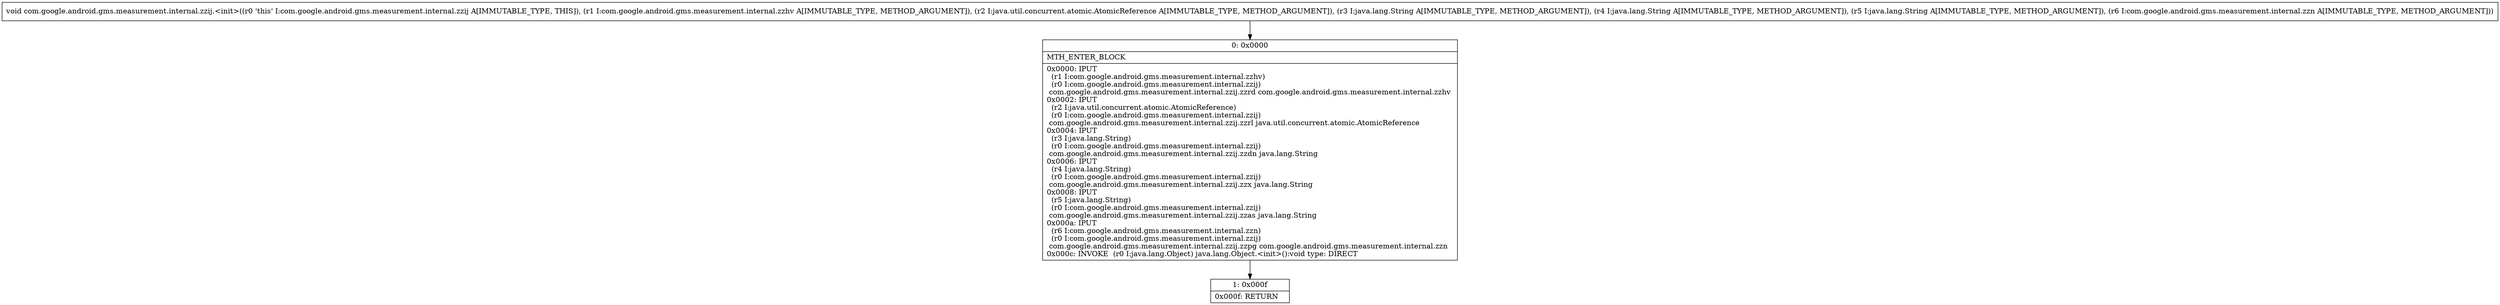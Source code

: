 digraph "CFG forcom.google.android.gms.measurement.internal.zzij.\<init\>(Lcom\/google\/android\/gms\/measurement\/internal\/zzhv;Ljava\/util\/concurrent\/atomic\/AtomicReference;Ljava\/lang\/String;Ljava\/lang\/String;Ljava\/lang\/String;Lcom\/google\/android\/gms\/measurement\/internal\/zzn;)V" {
Node_0 [shape=record,label="{0\:\ 0x0000|MTH_ENTER_BLOCK\l|0x0000: IPUT  \l  (r1 I:com.google.android.gms.measurement.internal.zzhv)\l  (r0 I:com.google.android.gms.measurement.internal.zzij)\l com.google.android.gms.measurement.internal.zzij.zzrd com.google.android.gms.measurement.internal.zzhv \l0x0002: IPUT  \l  (r2 I:java.util.concurrent.atomic.AtomicReference)\l  (r0 I:com.google.android.gms.measurement.internal.zzij)\l com.google.android.gms.measurement.internal.zzij.zzrl java.util.concurrent.atomic.AtomicReference \l0x0004: IPUT  \l  (r3 I:java.lang.String)\l  (r0 I:com.google.android.gms.measurement.internal.zzij)\l com.google.android.gms.measurement.internal.zzij.zzdn java.lang.String \l0x0006: IPUT  \l  (r4 I:java.lang.String)\l  (r0 I:com.google.android.gms.measurement.internal.zzij)\l com.google.android.gms.measurement.internal.zzij.zzx java.lang.String \l0x0008: IPUT  \l  (r5 I:java.lang.String)\l  (r0 I:com.google.android.gms.measurement.internal.zzij)\l com.google.android.gms.measurement.internal.zzij.zzas java.lang.String \l0x000a: IPUT  \l  (r6 I:com.google.android.gms.measurement.internal.zzn)\l  (r0 I:com.google.android.gms.measurement.internal.zzij)\l com.google.android.gms.measurement.internal.zzij.zzpg com.google.android.gms.measurement.internal.zzn \l0x000c: INVOKE  (r0 I:java.lang.Object) java.lang.Object.\<init\>():void type: DIRECT \l}"];
Node_1 [shape=record,label="{1\:\ 0x000f|0x000f: RETURN   \l}"];
MethodNode[shape=record,label="{void com.google.android.gms.measurement.internal.zzij.\<init\>((r0 'this' I:com.google.android.gms.measurement.internal.zzij A[IMMUTABLE_TYPE, THIS]), (r1 I:com.google.android.gms.measurement.internal.zzhv A[IMMUTABLE_TYPE, METHOD_ARGUMENT]), (r2 I:java.util.concurrent.atomic.AtomicReference A[IMMUTABLE_TYPE, METHOD_ARGUMENT]), (r3 I:java.lang.String A[IMMUTABLE_TYPE, METHOD_ARGUMENT]), (r4 I:java.lang.String A[IMMUTABLE_TYPE, METHOD_ARGUMENT]), (r5 I:java.lang.String A[IMMUTABLE_TYPE, METHOD_ARGUMENT]), (r6 I:com.google.android.gms.measurement.internal.zzn A[IMMUTABLE_TYPE, METHOD_ARGUMENT])) }"];
MethodNode -> Node_0;
Node_0 -> Node_1;
}

